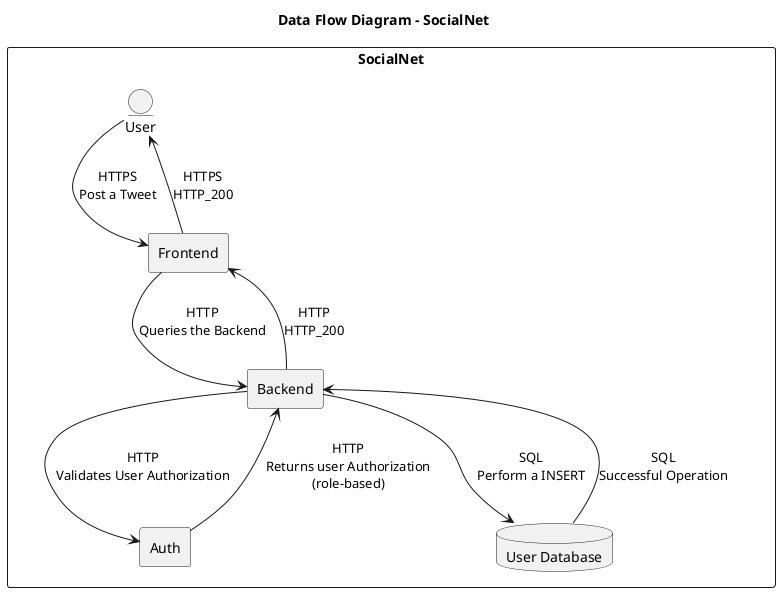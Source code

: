 @startuml "dfd"

title Data Flow Diagram - SocialNet

rectangle "SocialNet" {

	entity "User" as user

	rectangle "Frontend" as frontend
	rectangle "Backend" as backend
	rectangle "Auth" as auth

	database "User Database" as db

	user --> frontend : HTTPS\nPost a Tweet
	frontend --> backend : HTTP\nQueries the Backend

	backend --> auth : HTTP\nValidates User Authorization
	auth --> backend : HTTP\nReturns user Authorization\n(role-based)

	backend --> db : SQL\nPerform a INSERT
	db --> backend : SQL\nSuccessful Operation

	backend --> frontend : HTTP\nHTTP_200
	frontend --> user: HTTPS\nHTTP_200
}

@enduml
